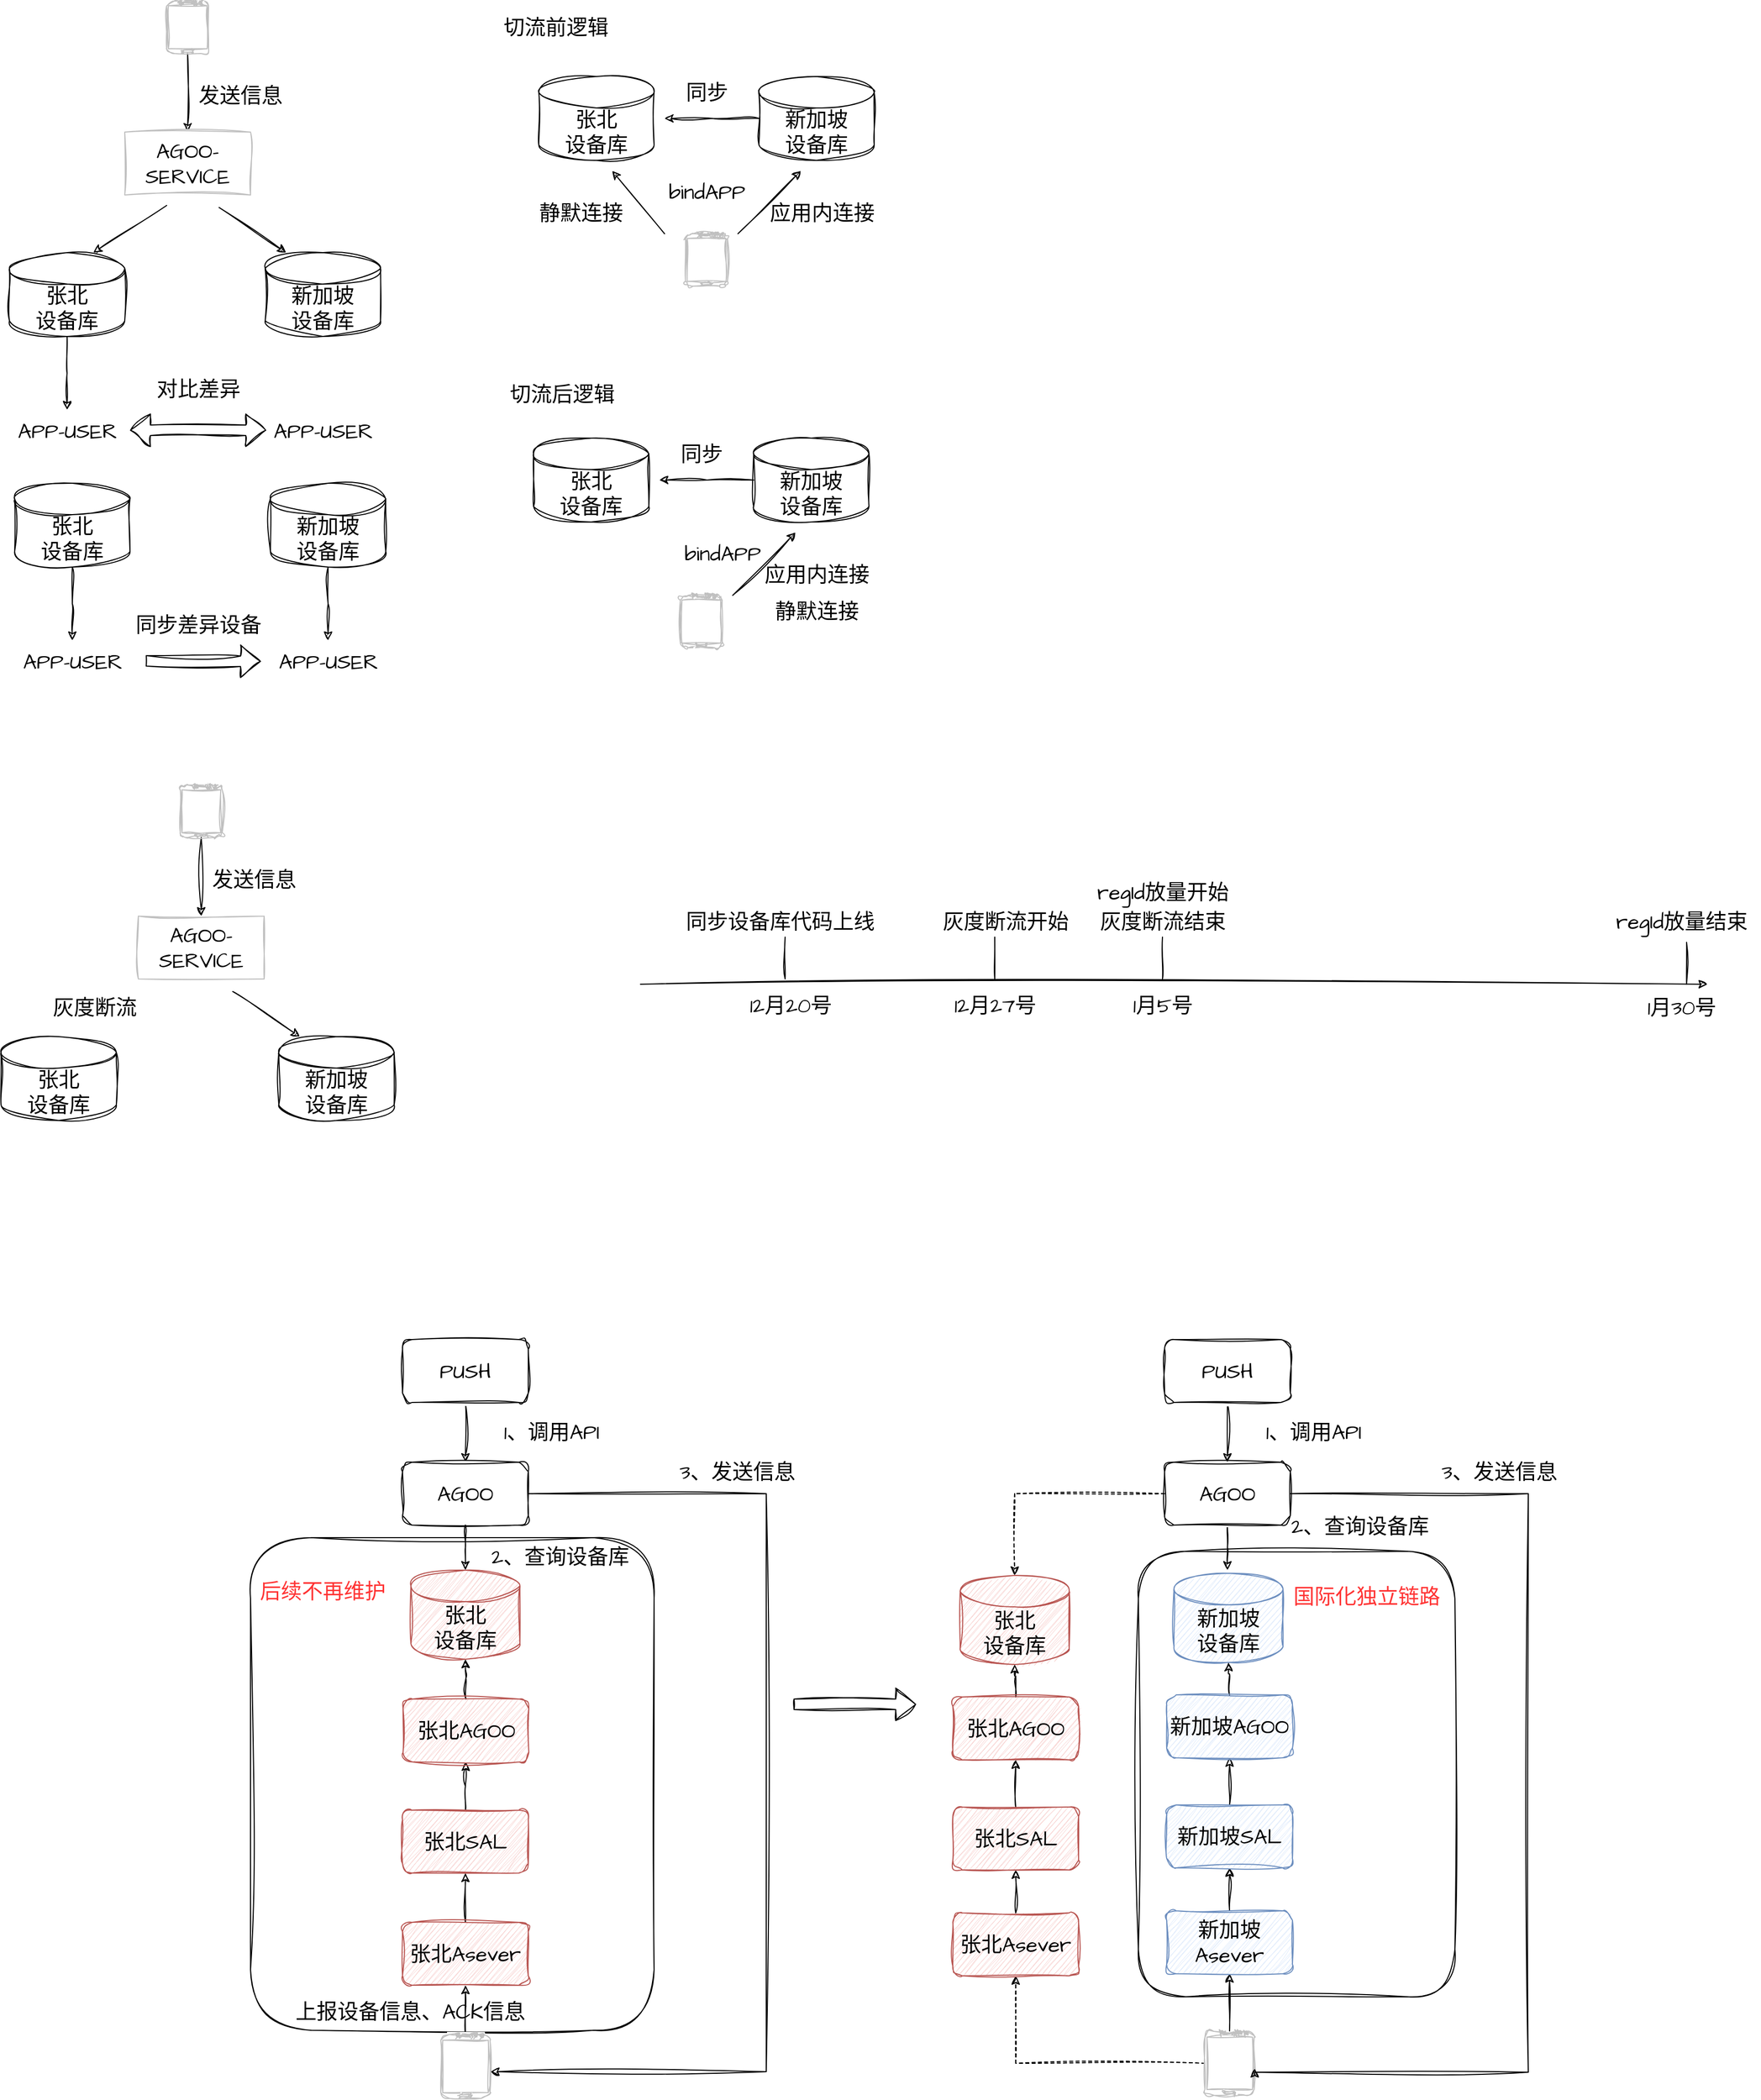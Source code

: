 <mxfile version="22.1.18" type="github">
  <diagram name="第 1 页" id="l1y9PmFCKT_kWOfYFogb">
    <mxGraphModel dx="1319" dy="790" grid="0" gridSize="10" guides="1" tooltips="1" connect="1" arrows="1" fold="1" page="0" pageScale="1" pageWidth="827" pageHeight="1169" math="0" shadow="0">
      <root>
        <mxCell id="0" />
        <mxCell id="1" parent="0" />
        <mxCell id="vzfox45HHE8GtCFz9UVN-64" value="" style="rounded=1;whiteSpace=wrap;html=1;sketch=1;hachureGap=4;jiggle=2;curveFitting=1;fontFamily=Architects Daughter;fontSource=https%3A%2F%2Ffonts.googleapis.com%2Fcss%3Ffamily%3DArchitects%2BDaughter;fontSize=20;" vertex="1" parent="1">
          <mxGeometry x="1137" y="1559" width="302" height="425" as="geometry" />
        </mxCell>
        <mxCell id="vzfox45HHE8GtCFz9UVN-22" value="" style="rounded=1;whiteSpace=wrap;html=1;sketch=1;hachureGap=4;jiggle=2;curveFitting=1;fontFamily=Architects Daughter;fontSource=https%3A%2F%2Ffonts.googleapis.com%2Fcss%3Ffamily%3DArchitects%2BDaughter;fontSize=20;" vertex="1" parent="1">
          <mxGeometry x="290" y="1546" width="385" height="470" as="geometry" />
        </mxCell>
        <mxCell id="flnQ0gCChNPUluyhSNeW-3" value="" style="edgeStyle=orthogonalEdgeStyle;rounded=0;sketch=1;hachureGap=4;jiggle=2;curveFitting=1;orthogonalLoop=1;jettySize=auto;html=1;fontFamily=Architects Daughter;fontSource=https%3A%2F%2Ffonts.googleapis.com%2Fcss%3Ffamily%3DArchitects%2BDaughter;fontSize=16;" parent="1" source="flnQ0gCChNPUluyhSNeW-1" target="flnQ0gCChNPUluyhSNeW-2" edge="1">
          <mxGeometry relative="1" as="geometry" />
        </mxCell>
        <mxCell id="flnQ0gCChNPUluyhSNeW-1" value="" style="verticalLabelPosition=bottom;verticalAlign=top;html=1;shadow=0;dashed=0;strokeWidth=1;shape=mxgraph.android.phone2;strokeColor=#c0c0c0;sketch=1;hachureGap=4;jiggle=2;curveFitting=1;fontFamily=Architects Daughter;fontSource=https%3A%2F%2Ffonts.googleapis.com%2Fcss%3Ffamily%3DArchitects%2BDaughter;fontSize=20;" parent="1" vertex="1">
          <mxGeometry x="210" y="80" width="40" height="50" as="geometry" />
        </mxCell>
        <mxCell id="flnQ0gCChNPUluyhSNeW-2" value="AGOO-SERVICE" style="whiteSpace=wrap;html=1;fontSize=20;fontFamily=Architects Daughter;verticalAlign=top;strokeColor=#c0c0c0;shadow=0;dashed=0;strokeWidth=1;sketch=1;hachureGap=4;jiggle=2;curveFitting=1;fontSource=https%3A%2F%2Ffonts.googleapis.com%2Fcss%3Ffamily%3DArchitects%2BDaughter;" parent="1" vertex="1">
          <mxGeometry x="170" y="205" width="120" height="60" as="geometry" />
        </mxCell>
        <mxCell id="flnQ0gCChNPUluyhSNeW-4" value="发送信息" style="text;html=1;align=center;verticalAlign=middle;resizable=0;points=[];autosize=1;strokeColor=none;fillColor=none;fontSize=20;fontFamily=Architects Daughter;" parent="1" vertex="1">
          <mxGeometry x="230" y="150" width="100" height="40" as="geometry" />
        </mxCell>
        <mxCell id="flnQ0gCChNPUluyhSNeW-9" style="edgeStyle=orthogonalEdgeStyle;rounded=0;sketch=1;hachureGap=4;jiggle=2;curveFitting=1;orthogonalLoop=1;jettySize=auto;html=1;fontFamily=Architects Daughter;fontSource=https%3A%2F%2Ffonts.googleapis.com%2Fcss%3Ffamily%3DArchitects%2BDaughter;fontSize=16;" parent="1" source="flnQ0gCChNPUluyhSNeW-5" edge="1">
          <mxGeometry relative="1" as="geometry">
            <mxPoint x="115" y="470" as="targetPoint" />
          </mxGeometry>
        </mxCell>
        <mxCell id="flnQ0gCChNPUluyhSNeW-5" value="张北&lt;br&gt;设备库" style="shape=cylinder3;whiteSpace=wrap;html=1;boundedLbl=1;backgroundOutline=1;size=15;sketch=1;hachureGap=4;jiggle=2;curveFitting=1;fontFamily=Architects Daughter;fontSource=https%3A%2F%2Ffonts.googleapis.com%2Fcss%3Ffamily%3DArchitects%2BDaughter;fontSize=20;" parent="1" vertex="1">
          <mxGeometry x="60" y="320" width="110" height="80" as="geometry" />
        </mxCell>
        <mxCell id="flnQ0gCChNPUluyhSNeW-6" value="新加坡&lt;br&gt;设备库" style="shape=cylinder3;whiteSpace=wrap;html=1;boundedLbl=1;backgroundOutline=1;size=15;sketch=1;hachureGap=4;jiggle=2;curveFitting=1;fontFamily=Architects Daughter;fontSource=https%3A%2F%2Ffonts.googleapis.com%2Fcss%3Ffamily%3DArchitects%2BDaughter;fontSize=20;" parent="1" vertex="1">
          <mxGeometry x="304" y="320" width="110" height="80" as="geometry" />
        </mxCell>
        <mxCell id="flnQ0gCChNPUluyhSNeW-7" value="" style="endArrow=classic;html=1;rounded=0;sketch=1;hachureGap=4;jiggle=2;curveFitting=1;fontFamily=Architects Daughter;fontSource=https%3A%2F%2Ffonts.googleapis.com%2Fcss%3Ffamily%3DArchitects%2BDaughter;fontSize=16;" parent="1" edge="1">
          <mxGeometry width="50" height="50" relative="1" as="geometry">
            <mxPoint x="210" y="275" as="sourcePoint" />
            <mxPoint x="140" y="320" as="targetPoint" />
          </mxGeometry>
        </mxCell>
        <mxCell id="flnQ0gCChNPUluyhSNeW-8" value="" style="endArrow=classic;html=1;rounded=0;sketch=1;hachureGap=4;jiggle=2;curveFitting=1;fontFamily=Architects Daughter;fontSource=https%3A%2F%2Ffonts.googleapis.com%2Fcss%3Ffamily%3DArchitects%2BDaughter;fontSize=16;" parent="1" edge="1">
          <mxGeometry width="50" height="50" relative="1" as="geometry">
            <mxPoint x="260" y="276.97" as="sourcePoint" />
            <mxPoint x="324" y="319.995" as="targetPoint" />
          </mxGeometry>
        </mxCell>
        <mxCell id="flnQ0gCChNPUluyhSNeW-11" value="APP-USER" style="text;html=1;align=center;verticalAlign=middle;resizable=0;points=[];autosize=1;strokeColor=none;fillColor=none;fontSize=20;fontFamily=Architects Daughter;" parent="1" vertex="1">
          <mxGeometry x="55" y="470" width="120" height="40" as="geometry" />
        </mxCell>
        <mxCell id="flnQ0gCChNPUluyhSNeW-12" value="APP-USER" style="text;html=1;align=center;verticalAlign=middle;resizable=0;points=[];autosize=1;strokeColor=none;fillColor=none;fontSize=20;fontFamily=Architects Daughter;" parent="1" vertex="1">
          <mxGeometry x="299" y="470" width="120" height="40" as="geometry" />
        </mxCell>
        <mxCell id="flnQ0gCChNPUluyhSNeW-13" value="" style="shape=flexArrow;endArrow=classic;startArrow=classic;html=1;rounded=0;sketch=1;hachureGap=4;jiggle=2;curveFitting=1;fontFamily=Architects Daughter;fontSource=https%3A%2F%2Ffonts.googleapis.com%2Fcss%3Ffamily%3DArchitects%2BDaughter;fontSize=16;" parent="1" edge="1">
          <mxGeometry width="100" height="100" relative="1" as="geometry">
            <mxPoint x="175" y="489.5" as="sourcePoint" />
            <mxPoint x="305" y="489.5" as="targetPoint" />
          </mxGeometry>
        </mxCell>
        <mxCell id="flnQ0gCChNPUluyhSNeW-14" value="对比差异" style="text;html=1;align=center;verticalAlign=middle;resizable=0;points=[];autosize=1;strokeColor=none;fillColor=none;fontSize=20;fontFamily=Architects Daughter;" parent="1" vertex="1">
          <mxGeometry x="190" y="430" width="100" height="40" as="geometry" />
        </mxCell>
        <mxCell id="flnQ0gCChNPUluyhSNeW-15" value="张北&lt;br&gt;设备库" style="shape=cylinder3;whiteSpace=wrap;html=1;boundedLbl=1;backgroundOutline=1;size=15;sketch=1;hachureGap=4;jiggle=2;curveFitting=1;fontFamily=Architects Daughter;fontSource=https%3A%2F%2Ffonts.googleapis.com%2Fcss%3Ffamily%3DArchitects%2BDaughter;fontSize=20;" parent="1" vertex="1">
          <mxGeometry x="565" y="152" width="110" height="80" as="geometry" />
        </mxCell>
        <mxCell id="flnQ0gCChNPUluyhSNeW-23" style="edgeStyle=orthogonalEdgeStyle;rounded=0;sketch=1;hachureGap=4;jiggle=2;curveFitting=1;orthogonalLoop=1;jettySize=auto;html=1;fontFamily=Architects Daughter;fontSource=https%3A%2F%2Ffonts.googleapis.com%2Fcss%3Ffamily%3DArchitects%2BDaughter;fontSize=16;" parent="1" source="flnQ0gCChNPUluyhSNeW-16" edge="1">
          <mxGeometry relative="1" as="geometry">
            <mxPoint x="685" y="192" as="targetPoint" />
          </mxGeometry>
        </mxCell>
        <mxCell id="flnQ0gCChNPUluyhSNeW-16" value="新加坡&lt;br&gt;设备库" style="shape=cylinder3;whiteSpace=wrap;html=1;boundedLbl=1;backgroundOutline=1;size=15;sketch=1;hachureGap=4;jiggle=2;curveFitting=1;fontFamily=Architects Daughter;fontSource=https%3A%2F%2Ffonts.googleapis.com%2Fcss%3Ffamily%3DArchitects%2BDaughter;fontSize=20;" parent="1" vertex="1">
          <mxGeometry x="775" y="152" width="110" height="80" as="geometry" />
        </mxCell>
        <mxCell id="flnQ0gCChNPUluyhSNeW-17" value="" style="verticalLabelPosition=bottom;verticalAlign=top;html=1;shadow=0;dashed=0;strokeWidth=1;shape=mxgraph.android.phone2;strokeColor=#c0c0c0;sketch=1;hachureGap=4;jiggle=2;curveFitting=1;fontFamily=Architects Daughter;fontSource=https%3A%2F%2Ffonts.googleapis.com%2Fcss%3Ffamily%3DArchitects%2BDaughter;fontSize=20;" parent="1" vertex="1">
          <mxGeometry x="705" y="302" width="40" height="50" as="geometry" />
        </mxCell>
        <mxCell id="flnQ0gCChNPUluyhSNeW-18" value="" style="endArrow=classic;html=1;rounded=0;sketch=1;hachureGap=4;jiggle=2;curveFitting=1;fontFamily=Architects Daughter;fontSource=https%3A%2F%2Ffonts.googleapis.com%2Fcss%3Ffamily%3DArchitects%2BDaughter;fontSize=16;" parent="1" edge="1">
          <mxGeometry width="50" height="50" relative="1" as="geometry">
            <mxPoint x="685" y="302" as="sourcePoint" />
            <mxPoint x="635" y="242" as="targetPoint" />
          </mxGeometry>
        </mxCell>
        <mxCell id="flnQ0gCChNPUluyhSNeW-19" value="" style="endArrow=classic;html=1;rounded=0;sketch=1;hachureGap=4;jiggle=2;curveFitting=1;fontFamily=Architects Daughter;fontSource=https%3A%2F%2Ffonts.googleapis.com%2Fcss%3Ffamily%3DArchitects%2BDaughter;fontSize=16;" parent="1" edge="1">
          <mxGeometry width="50" height="50" relative="1" as="geometry">
            <mxPoint x="755" y="302" as="sourcePoint" />
            <mxPoint x="815" y="242" as="targetPoint" />
          </mxGeometry>
        </mxCell>
        <mxCell id="flnQ0gCChNPUluyhSNeW-20" value="应用内连接" style="text;html=1;align=center;verticalAlign=middle;resizable=0;points=[];autosize=1;strokeColor=none;fillColor=none;fontSize=20;fontFamily=Architects Daughter;" parent="1" vertex="1">
          <mxGeometry x="775" y="262" width="120" height="40" as="geometry" />
        </mxCell>
        <mxCell id="flnQ0gCChNPUluyhSNeW-21" value="静默连接" style="text;html=1;align=center;verticalAlign=middle;resizable=0;points=[];autosize=1;strokeColor=none;fillColor=none;fontSize=20;fontFamily=Architects Daughter;" parent="1" vertex="1">
          <mxGeometry x="555" y="262" width="100" height="40" as="geometry" />
        </mxCell>
        <mxCell id="flnQ0gCChNPUluyhSNeW-22" value="bindAPP" style="text;html=1;align=center;verticalAlign=middle;resizable=0;points=[];autosize=1;strokeColor=none;fillColor=none;fontSize=20;fontFamily=Architects Daughter;" parent="1" vertex="1">
          <mxGeometry x="675" y="242" width="100" height="40" as="geometry" />
        </mxCell>
        <mxCell id="flnQ0gCChNPUluyhSNeW-24" value="同步" style="text;html=1;align=center;verticalAlign=middle;resizable=0;points=[];autosize=1;strokeColor=none;fillColor=none;fontSize=20;fontFamily=Architects Daughter;" parent="1" vertex="1">
          <mxGeometry x="695" y="147" width="60" height="40" as="geometry" />
        </mxCell>
        <mxCell id="flnQ0gCChNPUluyhSNeW-25" value="张北&lt;br&gt;设备库" style="shape=cylinder3;whiteSpace=wrap;html=1;boundedLbl=1;backgroundOutline=1;size=15;sketch=1;hachureGap=4;jiggle=2;curveFitting=1;fontFamily=Architects Daughter;fontSource=https%3A%2F%2Ffonts.googleapis.com%2Fcss%3Ffamily%3DArchitects%2BDaughter;fontSize=20;" parent="1" vertex="1">
          <mxGeometry x="560" y="497" width="110" height="80" as="geometry" />
        </mxCell>
        <mxCell id="flnQ0gCChNPUluyhSNeW-26" style="edgeStyle=orthogonalEdgeStyle;rounded=0;sketch=1;hachureGap=4;jiggle=2;curveFitting=1;orthogonalLoop=1;jettySize=auto;html=1;fontFamily=Architects Daughter;fontSource=https%3A%2F%2Ffonts.googleapis.com%2Fcss%3Ffamily%3DArchitects%2BDaughter;fontSize=16;" parent="1" source="flnQ0gCChNPUluyhSNeW-27" edge="1">
          <mxGeometry relative="1" as="geometry">
            <mxPoint x="680" y="537" as="targetPoint" />
          </mxGeometry>
        </mxCell>
        <mxCell id="flnQ0gCChNPUluyhSNeW-27" value="新加坡&lt;br&gt;设备库" style="shape=cylinder3;whiteSpace=wrap;html=1;boundedLbl=1;backgroundOutline=1;size=15;sketch=1;hachureGap=4;jiggle=2;curveFitting=1;fontFamily=Architects Daughter;fontSource=https%3A%2F%2Ffonts.googleapis.com%2Fcss%3Ffamily%3DArchitects%2BDaughter;fontSize=20;" parent="1" vertex="1">
          <mxGeometry x="770" y="497" width="110" height="80" as="geometry" />
        </mxCell>
        <mxCell id="flnQ0gCChNPUluyhSNeW-28" value="" style="verticalLabelPosition=bottom;verticalAlign=top;html=1;shadow=0;dashed=0;strokeWidth=1;shape=mxgraph.android.phone2;strokeColor=#c0c0c0;sketch=1;hachureGap=4;jiggle=2;curveFitting=1;fontFamily=Architects Daughter;fontSource=https%3A%2F%2Ffonts.googleapis.com%2Fcss%3Ffamily%3DArchitects%2BDaughter;fontSize=20;" parent="1" vertex="1">
          <mxGeometry x="700" y="647" width="40" height="50" as="geometry" />
        </mxCell>
        <mxCell id="flnQ0gCChNPUluyhSNeW-30" value="" style="endArrow=classic;html=1;rounded=0;sketch=1;hachureGap=4;jiggle=2;curveFitting=1;fontFamily=Architects Daughter;fontSource=https%3A%2F%2Ffonts.googleapis.com%2Fcss%3Ffamily%3DArchitects%2BDaughter;fontSize=16;" parent="1" edge="1">
          <mxGeometry width="50" height="50" relative="1" as="geometry">
            <mxPoint x="750" y="647" as="sourcePoint" />
            <mxPoint x="810" y="587" as="targetPoint" />
          </mxGeometry>
        </mxCell>
        <mxCell id="flnQ0gCChNPUluyhSNeW-31" value="应用内连接" style="text;html=1;align=center;verticalAlign=middle;resizable=0;points=[];autosize=1;strokeColor=none;fillColor=none;fontSize=20;fontFamily=Architects Daughter;" parent="1" vertex="1">
          <mxGeometry x="770" y="607" width="120" height="40" as="geometry" />
        </mxCell>
        <mxCell id="flnQ0gCChNPUluyhSNeW-32" value="静默连接" style="text;html=1;align=center;verticalAlign=middle;resizable=0;points=[];autosize=1;strokeColor=none;fillColor=none;fontSize=20;fontFamily=Architects Daughter;" parent="1" vertex="1">
          <mxGeometry x="780" y="642" width="100" height="40" as="geometry" />
        </mxCell>
        <mxCell id="flnQ0gCChNPUluyhSNeW-33" value="bindAPP" style="text;html=1;align=center;verticalAlign=middle;resizable=0;points=[];autosize=1;strokeColor=none;fillColor=none;fontSize=20;fontFamily=Architects Daughter;" parent="1" vertex="1">
          <mxGeometry x="690" y="587" width="100" height="40" as="geometry" />
        </mxCell>
        <mxCell id="flnQ0gCChNPUluyhSNeW-34" value="同步" style="text;html=1;align=center;verticalAlign=middle;resizable=0;points=[];autosize=1;strokeColor=none;fillColor=none;fontSize=20;fontFamily=Architects Daughter;" parent="1" vertex="1">
          <mxGeometry x="690" y="492" width="60" height="40" as="geometry" />
        </mxCell>
        <mxCell id="flnQ0gCChNPUluyhSNeW-36" style="edgeStyle=orthogonalEdgeStyle;rounded=0;sketch=1;hachureGap=4;jiggle=2;curveFitting=1;orthogonalLoop=1;jettySize=auto;html=1;fontFamily=Architects Daughter;fontSource=https%3A%2F%2Ffonts.googleapis.com%2Fcss%3Ffamily%3DArchitects%2BDaughter;fontSize=16;" parent="1" source="flnQ0gCChNPUluyhSNeW-37" edge="1">
          <mxGeometry relative="1" as="geometry">
            <mxPoint x="120" y="690" as="targetPoint" />
          </mxGeometry>
        </mxCell>
        <mxCell id="flnQ0gCChNPUluyhSNeW-37" value="张北&lt;br&gt;设备库" style="shape=cylinder3;whiteSpace=wrap;html=1;boundedLbl=1;backgroundOutline=1;size=15;sketch=1;hachureGap=4;jiggle=2;curveFitting=1;fontFamily=Architects Daughter;fontSource=https%3A%2F%2Ffonts.googleapis.com%2Fcss%3Ffamily%3DArchitects%2BDaughter;fontSize=20;" parent="1" vertex="1">
          <mxGeometry x="65" y="540" width="110" height="80" as="geometry" />
        </mxCell>
        <mxCell id="flnQ0gCChNPUluyhSNeW-38" style="edgeStyle=orthogonalEdgeStyle;rounded=0;sketch=1;hachureGap=4;jiggle=2;curveFitting=1;orthogonalLoop=1;jettySize=auto;html=1;fontFamily=Architects Daughter;fontSource=https%3A%2F%2Ffonts.googleapis.com%2Fcss%3Ffamily%3DArchitects%2BDaughter;fontSize=16;" parent="1" source="flnQ0gCChNPUluyhSNeW-39" edge="1">
          <mxGeometry relative="1" as="geometry">
            <mxPoint x="364" y="690" as="targetPoint" />
          </mxGeometry>
        </mxCell>
        <mxCell id="flnQ0gCChNPUluyhSNeW-39" value="新加坡&lt;br&gt;设备库" style="shape=cylinder3;whiteSpace=wrap;html=1;boundedLbl=1;backgroundOutline=1;size=15;sketch=1;hachureGap=4;jiggle=2;curveFitting=1;fontFamily=Architects Daughter;fontSource=https%3A%2F%2Ffonts.googleapis.com%2Fcss%3Ffamily%3DArchitects%2BDaughter;fontSize=20;" parent="1" vertex="1">
          <mxGeometry x="309" y="540" width="110" height="80" as="geometry" />
        </mxCell>
        <mxCell id="flnQ0gCChNPUluyhSNeW-40" value="APP-USER" style="text;html=1;align=center;verticalAlign=middle;resizable=0;points=[];autosize=1;strokeColor=none;fillColor=none;fontSize=20;fontFamily=Architects Daughter;" parent="1" vertex="1">
          <mxGeometry x="60" y="690" width="120" height="40" as="geometry" />
        </mxCell>
        <mxCell id="flnQ0gCChNPUluyhSNeW-41" value="APP-USER" style="text;html=1;align=center;verticalAlign=middle;resizable=0;points=[];autosize=1;strokeColor=none;fillColor=none;fontSize=20;fontFamily=Architects Daughter;" parent="1" vertex="1">
          <mxGeometry x="304" y="690" width="120" height="40" as="geometry" />
        </mxCell>
        <mxCell id="flnQ0gCChNPUluyhSNeW-43" value="同步差异设备" style="text;html=1;align=center;verticalAlign=middle;resizable=0;points=[];autosize=1;strokeColor=none;fillColor=none;fontSize=20;fontFamily=Architects Daughter;" parent="1" vertex="1">
          <mxGeometry x="170" y="655" width="140" height="40" as="geometry" />
        </mxCell>
        <mxCell id="flnQ0gCChNPUluyhSNeW-44" value="" style="shape=flexArrow;endArrow=classic;html=1;rounded=0;sketch=1;hachureGap=4;jiggle=2;curveFitting=1;fontFamily=Architects Daughter;fontSource=https%3A%2F%2Ffonts.googleapis.com%2Fcss%3Ffamily%3DArchitects%2BDaughter;fontSize=16;" parent="1" edge="1">
          <mxGeometry width="50" height="50" relative="1" as="geometry">
            <mxPoint x="190" y="709.5" as="sourcePoint" />
            <mxPoint x="300" y="710" as="targetPoint" />
          </mxGeometry>
        </mxCell>
        <mxCell id="flnQ0gCChNPUluyhSNeW-45" value="切流前逻辑" style="text;html=1;align=center;verticalAlign=middle;resizable=0;points=[];autosize=1;strokeColor=none;fillColor=none;fontSize=20;fontFamily=Architects Daughter;" parent="1" vertex="1">
          <mxGeometry x="522" y="87" width="118" height="36" as="geometry" />
        </mxCell>
        <mxCell id="flnQ0gCChNPUluyhSNeW-46" value="切流后逻辑" style="text;html=1;align=center;verticalAlign=middle;resizable=0;points=[];autosize=1;strokeColor=none;fillColor=none;fontSize=20;fontFamily=Architects Daughter;" parent="1" vertex="1">
          <mxGeometry x="528" y="437" width="118" height="36" as="geometry" />
        </mxCell>
        <mxCell id="flnQ0gCChNPUluyhSNeW-55" value="" style="edgeStyle=orthogonalEdgeStyle;rounded=0;sketch=1;hachureGap=4;jiggle=2;curveFitting=1;orthogonalLoop=1;jettySize=auto;html=1;fontFamily=Architects Daughter;fontSource=https%3A%2F%2Ffonts.googleapis.com%2Fcss%3Ffamily%3DArchitects%2BDaughter;fontSize=16;" parent="1" source="flnQ0gCChNPUluyhSNeW-56" target="flnQ0gCChNPUluyhSNeW-57" edge="1">
          <mxGeometry relative="1" as="geometry" />
        </mxCell>
        <mxCell id="flnQ0gCChNPUluyhSNeW-56" value="" style="verticalLabelPosition=bottom;verticalAlign=top;html=1;shadow=0;dashed=0;strokeWidth=1;shape=mxgraph.android.phone2;strokeColor=#c0c0c0;sketch=1;hachureGap=4;jiggle=2;curveFitting=1;fontFamily=Architects Daughter;fontSource=https%3A%2F%2Ffonts.googleapis.com%2Fcss%3Ffamily%3DArchitects%2BDaughter;fontSize=20;" parent="1" vertex="1">
          <mxGeometry x="223" y="828" width="40" height="50" as="geometry" />
        </mxCell>
        <mxCell id="flnQ0gCChNPUluyhSNeW-57" value="AGOO-SERVICE" style="whiteSpace=wrap;html=1;fontSize=20;fontFamily=Architects Daughter;verticalAlign=top;strokeColor=#c0c0c0;shadow=0;dashed=0;strokeWidth=1;sketch=1;hachureGap=4;jiggle=2;curveFitting=1;fontSource=https%3A%2F%2Ffonts.googleapis.com%2Fcss%3Ffamily%3DArchitects%2BDaughter;" parent="1" vertex="1">
          <mxGeometry x="183" y="953" width="120" height="60" as="geometry" />
        </mxCell>
        <mxCell id="flnQ0gCChNPUluyhSNeW-58" value="发送信息" style="text;html=1;align=center;verticalAlign=middle;resizable=0;points=[];autosize=1;strokeColor=none;fillColor=none;fontSize=20;fontFamily=Architects Daughter;" parent="1" vertex="1">
          <mxGeometry x="243" y="898" width="100" height="40" as="geometry" />
        </mxCell>
        <mxCell id="flnQ0gCChNPUluyhSNeW-59" value="张北&lt;br&gt;设备库" style="shape=cylinder3;whiteSpace=wrap;html=1;boundedLbl=1;backgroundOutline=1;size=15;sketch=1;hachureGap=4;jiggle=2;curveFitting=1;fontFamily=Architects Daughter;fontSource=https%3A%2F%2Ffonts.googleapis.com%2Fcss%3Ffamily%3DArchitects%2BDaughter;fontSize=20;" parent="1" vertex="1">
          <mxGeometry x="52" y="1068" width="110" height="80" as="geometry" />
        </mxCell>
        <mxCell id="flnQ0gCChNPUluyhSNeW-60" value="新加坡&lt;br&gt;设备库" style="shape=cylinder3;whiteSpace=wrap;html=1;boundedLbl=1;backgroundOutline=1;size=15;sketch=1;hachureGap=4;jiggle=2;curveFitting=1;fontFamily=Architects Daughter;fontSource=https%3A%2F%2Ffonts.googleapis.com%2Fcss%3Ffamily%3DArchitects%2BDaughter;fontSize=20;" parent="1" vertex="1">
          <mxGeometry x="317" y="1068" width="110" height="80" as="geometry" />
        </mxCell>
        <mxCell id="flnQ0gCChNPUluyhSNeW-62" value="" style="endArrow=classic;html=1;rounded=0;sketch=1;hachureGap=4;jiggle=2;curveFitting=1;fontFamily=Architects Daughter;fontSource=https%3A%2F%2Ffonts.googleapis.com%2Fcss%3Ffamily%3DArchitects%2BDaughter;fontSize=16;" parent="1" edge="1">
          <mxGeometry width="50" height="50" relative="1" as="geometry">
            <mxPoint x="273" y="1024.97" as="sourcePoint" />
            <mxPoint x="337" y="1067.995" as="targetPoint" />
          </mxGeometry>
        </mxCell>
        <mxCell id="flnQ0gCChNPUluyhSNeW-64" value="灰度断流" style="text;html=1;align=center;verticalAlign=middle;resizable=0;points=[];autosize=1;strokeColor=none;fillColor=none;fontSize=20;fontFamily=Architects Daughter;" parent="1" vertex="1">
          <mxGeometry x="92" y="1022" width="98" height="36" as="geometry" />
        </mxCell>
        <mxCell id="flnQ0gCChNPUluyhSNeW-65" value="" style="endArrow=classic;html=1;rounded=0;sketch=1;hachureGap=4;jiggle=2;curveFitting=1;fontFamily=Architects Daughter;fontSource=https%3A%2F%2Ffonts.googleapis.com%2Fcss%3Ffamily%3DArchitects%2BDaughter;fontSize=16;" parent="1" edge="1">
          <mxGeometry width="50" height="50" relative="1" as="geometry">
            <mxPoint x="662" y="1018" as="sourcePoint" />
            <mxPoint x="1680" y="1018" as="targetPoint" />
          </mxGeometry>
        </mxCell>
        <mxCell id="flnQ0gCChNPUluyhSNeW-66" value="" style="endArrow=none;html=1;rounded=0;sketch=1;hachureGap=4;jiggle=2;curveFitting=1;fontFamily=Architects Daughter;fontSource=https%3A%2F%2Ffonts.googleapis.com%2Fcss%3Ffamily%3DArchitects%2BDaughter;fontSize=16;" parent="1" edge="1">
          <mxGeometry width="50" height="50" relative="1" as="geometry">
            <mxPoint x="800" y="1013" as="sourcePoint" />
            <mxPoint x="800" y="973" as="targetPoint" />
          </mxGeometry>
        </mxCell>
        <mxCell id="flnQ0gCChNPUluyhSNeW-67" value="同步设备库代码上线" style="text;html=1;align=center;verticalAlign=middle;resizable=0;points=[];autosize=1;strokeColor=none;fillColor=none;fontSize=20;fontFamily=Architects Daughter;" parent="1" vertex="1">
          <mxGeometry x="695" y="938" width="200" height="40" as="geometry" />
        </mxCell>
        <mxCell id="flnQ0gCChNPUluyhSNeW-76" value="" style="endArrow=none;html=1;rounded=0;sketch=1;hachureGap=4;jiggle=2;curveFitting=1;fontFamily=Architects Daughter;fontSource=https%3A%2F%2Ffonts.googleapis.com%2Fcss%3Ffamily%3DArchitects%2BDaughter;fontSize=16;" parent="1" edge="1">
          <mxGeometry width="50" height="50" relative="1" as="geometry">
            <mxPoint x="1000" y="1013" as="sourcePoint" />
            <mxPoint x="1000" y="973" as="targetPoint" />
          </mxGeometry>
        </mxCell>
        <mxCell id="flnQ0gCChNPUluyhSNeW-77" value="灰度断流开始" style="text;html=1;align=center;verticalAlign=middle;resizable=0;points=[];autosize=1;strokeColor=none;fillColor=none;fontSize=20;fontFamily=Architects Daughter;" parent="1" vertex="1">
          <mxGeometry x="940" y="938" width="140" height="40" as="geometry" />
        </mxCell>
        <mxCell id="flnQ0gCChNPUluyhSNeW-78" value="" style="endArrow=none;html=1;rounded=0;sketch=1;hachureGap=4;jiggle=2;curveFitting=1;fontFamily=Architects Daughter;fontSource=https%3A%2F%2Ffonts.googleapis.com%2Fcss%3Ffamily%3DArchitects%2BDaughter;fontSize=16;" parent="1" edge="1">
          <mxGeometry width="50" height="50" relative="1" as="geometry">
            <mxPoint x="1160" y="1013" as="sourcePoint" />
            <mxPoint x="1160" y="973" as="targetPoint" />
          </mxGeometry>
        </mxCell>
        <mxCell id="flnQ0gCChNPUluyhSNeW-79" value="灰度断流结束" style="text;html=1;align=center;verticalAlign=middle;resizable=0;points=[];autosize=1;strokeColor=none;fillColor=none;fontSize=20;fontFamily=Architects Daughter;" parent="1" vertex="1">
          <mxGeometry x="1090" y="938" width="140" height="40" as="geometry" />
        </mxCell>
        <mxCell id="flnQ0gCChNPUluyhSNeW-81" value="regId放量开始" style="text;html=1;align=center;verticalAlign=middle;resizable=0;points=[];autosize=1;strokeColor=none;fillColor=none;fontSize=20;fontFamily=Architects Daughter;" parent="1" vertex="1">
          <mxGeometry x="1085" y="910" width="150" height="40" as="geometry" />
        </mxCell>
        <mxCell id="flnQ0gCChNPUluyhSNeW-82" value="" style="endArrow=none;html=1;rounded=0;sketch=1;hachureGap=4;jiggle=2;curveFitting=1;fontFamily=Architects Daughter;fontSource=https%3A%2F%2Ffonts.googleapis.com%2Fcss%3Ffamily%3DArchitects%2BDaughter;fontSize=16;" parent="1" edge="1">
          <mxGeometry width="50" height="50" relative="1" as="geometry">
            <mxPoint x="1660" y="1018" as="sourcePoint" />
            <mxPoint x="1660" y="978" as="targetPoint" />
          </mxGeometry>
        </mxCell>
        <mxCell id="flnQ0gCChNPUluyhSNeW-83" value="regId放量结束" style="text;html=1;align=center;verticalAlign=middle;resizable=0;points=[];autosize=1;strokeColor=none;fillColor=none;fontSize=20;fontFamily=Architects Daughter;" parent="1" vertex="1">
          <mxGeometry x="1580" y="938" width="150" height="40" as="geometry" />
        </mxCell>
        <mxCell id="flnQ0gCChNPUluyhSNeW-84" value="12月20号" style="text;html=1;align=center;verticalAlign=middle;resizable=0;points=[];autosize=1;strokeColor=none;fillColor=none;fontSize=20;fontFamily=Architects Daughter;" parent="1" vertex="1">
          <mxGeometry x="755" y="1018" width="100" height="40" as="geometry" />
        </mxCell>
        <mxCell id="flnQ0gCChNPUluyhSNeW-85" value="12月27号" style="text;html=1;align=center;verticalAlign=middle;resizable=0;points=[];autosize=1;strokeColor=none;fillColor=none;fontSize=20;fontFamily=Architects Daughter;" parent="1" vertex="1">
          <mxGeometry x="950" y="1018" width="100" height="40" as="geometry" />
        </mxCell>
        <mxCell id="flnQ0gCChNPUluyhSNeW-86" value="1月5号" style="text;html=1;align=center;verticalAlign=middle;resizable=0;points=[];autosize=1;strokeColor=none;fillColor=none;fontSize=20;fontFamily=Architects Daughter;" parent="1" vertex="1">
          <mxGeometry x="1120" y="1018" width="80" height="40" as="geometry" />
        </mxCell>
        <mxCell id="flnQ0gCChNPUluyhSNeW-88" value="1月30号" style="text;html=1;align=center;verticalAlign=middle;resizable=0;points=[];autosize=1;strokeColor=none;fillColor=none;fontSize=20;fontFamily=Architects Daughter;" parent="1" vertex="1">
          <mxGeometry x="1610" y="1020" width="90" height="40" as="geometry" />
        </mxCell>
        <mxCell id="vzfox45HHE8GtCFz9UVN-3" value="" style="edgeStyle=orthogonalEdgeStyle;rounded=0;sketch=1;hachureGap=4;jiggle=2;curveFitting=1;orthogonalLoop=1;jettySize=auto;html=1;fontFamily=Architects Daughter;fontSource=https%3A%2F%2Ffonts.googleapis.com%2Fcss%3Ffamily%3DArchitects%2BDaughter;fontSize=16;" edge="1" parent="1" source="vzfox45HHE8GtCFz9UVN-1" target="vzfox45HHE8GtCFz9UVN-2">
          <mxGeometry relative="1" as="geometry" />
        </mxCell>
        <mxCell id="vzfox45HHE8GtCFz9UVN-1" value="PUSH" style="rounded=1;whiteSpace=wrap;html=1;sketch=1;hachureGap=4;jiggle=2;curveFitting=1;fontFamily=Architects Daughter;fontSource=https%3A%2F%2Ffonts.googleapis.com%2Fcss%3Ffamily%3DArchitects%2BDaughter;fontSize=20;" vertex="1" parent="1">
          <mxGeometry x="435" y="1357" width="120" height="60" as="geometry" />
        </mxCell>
        <mxCell id="vzfox45HHE8GtCFz9UVN-5" value="" style="edgeStyle=orthogonalEdgeStyle;rounded=0;sketch=1;hachureGap=4;jiggle=2;curveFitting=1;orthogonalLoop=1;jettySize=auto;html=1;fontFamily=Architects Daughter;fontSource=https%3A%2F%2Ffonts.googleapis.com%2Fcss%3Ffamily%3DArchitects%2BDaughter;fontSize=16;" edge="1" parent="1" source="vzfox45HHE8GtCFz9UVN-2">
          <mxGeometry relative="1" as="geometry">
            <mxPoint x="495" y="1577" as="targetPoint" />
          </mxGeometry>
        </mxCell>
        <mxCell id="vzfox45HHE8GtCFz9UVN-2" value="AGOO" style="rounded=1;whiteSpace=wrap;html=1;sketch=1;hachureGap=4;jiggle=2;curveFitting=1;fontFamily=Architects Daughter;fontSource=https%3A%2F%2Ffonts.googleapis.com%2Fcss%3Ffamily%3DArchitects%2BDaughter;fontSize=20;" vertex="1" parent="1">
          <mxGeometry x="435" y="1474" width="120" height="60" as="geometry" />
        </mxCell>
        <mxCell id="vzfox45HHE8GtCFz9UVN-6" value="张北&lt;br&gt;设备库" style="shape=cylinder3;whiteSpace=wrap;html=1;boundedLbl=1;backgroundOutline=1;size=15;sketch=1;hachureGap=4;jiggle=2;curveFitting=1;fontFamily=Architects Daughter;fontSource=https%3A%2F%2Ffonts.googleapis.com%2Fcss%3Ffamily%3DArchitects%2BDaughter;fontSize=20;fillColor=#f8cecc;strokeColor=#b85450;" vertex="1" parent="1">
          <mxGeometry x="443" y="1577" width="104" height="85" as="geometry" />
        </mxCell>
        <mxCell id="vzfox45HHE8GtCFz9UVN-13" value="" style="edgeStyle=orthogonalEdgeStyle;rounded=0;sketch=1;hachureGap=4;jiggle=2;curveFitting=1;orthogonalLoop=1;jettySize=auto;html=1;fontFamily=Architects Daughter;fontSource=https%3A%2F%2Ffonts.googleapis.com%2Fcss%3Ffamily%3DArchitects%2BDaughter;fontSize=16;" edge="1" parent="1" source="vzfox45HHE8GtCFz9UVN-7" target="vzfox45HHE8GtCFz9UVN-8">
          <mxGeometry relative="1" as="geometry" />
        </mxCell>
        <mxCell id="vzfox45HHE8GtCFz9UVN-7" value="" style="verticalLabelPosition=bottom;verticalAlign=top;html=1;shadow=0;dashed=0;strokeWidth=1;shape=mxgraph.android.phone2;strokeColor=#c0c0c0;sketch=1;hachureGap=4;jiggle=2;curveFitting=1;fontFamily=Architects Daughter;fontSource=https%3A%2F%2Ffonts.googleapis.com%2Fcss%3Ffamily%3DArchitects%2BDaughter;fontSize=20;" vertex="1" parent="1">
          <mxGeometry x="471.5" y="2020" width="47" height="61" as="geometry" />
        </mxCell>
        <mxCell id="vzfox45HHE8GtCFz9UVN-10" value="" style="edgeStyle=orthogonalEdgeStyle;rounded=0;sketch=1;hachureGap=4;jiggle=2;curveFitting=1;orthogonalLoop=1;jettySize=auto;html=1;fontFamily=Architects Daughter;fontSource=https%3A%2F%2Ffonts.googleapis.com%2Fcss%3Ffamily%3DArchitects%2BDaughter;fontSize=16;" edge="1" parent="1" source="vzfox45HHE8GtCFz9UVN-8" target="vzfox45HHE8GtCFz9UVN-9">
          <mxGeometry relative="1" as="geometry" />
        </mxCell>
        <mxCell id="vzfox45HHE8GtCFz9UVN-8" value="张北Asever" style="rounded=1;whiteSpace=wrap;html=1;sketch=1;hachureGap=4;jiggle=2;curveFitting=1;fontFamily=Architects Daughter;fontSource=https%3A%2F%2Ffonts.googleapis.com%2Fcss%3Ffamily%3DArchitects%2BDaughter;fontSize=20;fillColor=#f8cecc;strokeColor=#b85450;" vertex="1" parent="1">
          <mxGeometry x="435" y="1913" width="120" height="60" as="geometry" />
        </mxCell>
        <mxCell id="vzfox45HHE8GtCFz9UVN-12" value="" style="edgeStyle=orthogonalEdgeStyle;rounded=0;sketch=1;hachureGap=4;jiggle=2;curveFitting=1;orthogonalLoop=1;jettySize=auto;html=1;fontFamily=Architects Daughter;fontSource=https%3A%2F%2Ffonts.googleapis.com%2Fcss%3Ffamily%3DArchitects%2BDaughter;fontSize=16;" edge="1" parent="1" source="vzfox45HHE8GtCFz9UVN-9" target="vzfox45HHE8GtCFz9UVN-11">
          <mxGeometry relative="1" as="geometry" />
        </mxCell>
        <mxCell id="vzfox45HHE8GtCFz9UVN-9" value="张北SAL" style="rounded=1;whiteSpace=wrap;html=1;sketch=1;hachureGap=4;jiggle=2;curveFitting=1;fontFamily=Architects Daughter;fontSource=https%3A%2F%2Ffonts.googleapis.com%2Fcss%3Ffamily%3DArchitects%2BDaughter;fontSize=20;fillColor=#f8cecc;strokeColor=#b85450;" vertex="1" parent="1">
          <mxGeometry x="435" y="1806" width="120" height="60" as="geometry" />
        </mxCell>
        <mxCell id="vzfox45HHE8GtCFz9UVN-14" value="" style="edgeStyle=orthogonalEdgeStyle;rounded=0;sketch=1;hachureGap=4;jiggle=2;curveFitting=1;orthogonalLoop=1;jettySize=auto;html=1;fontFamily=Architects Daughter;fontSource=https%3A%2F%2Ffonts.googleapis.com%2Fcss%3Ffamily%3DArchitects%2BDaughter;fontSize=16;" edge="1" parent="1" source="vzfox45HHE8GtCFz9UVN-11" target="vzfox45HHE8GtCFz9UVN-6">
          <mxGeometry relative="1" as="geometry" />
        </mxCell>
        <mxCell id="vzfox45HHE8GtCFz9UVN-11" value="张北AGOO" style="rounded=1;whiteSpace=wrap;html=1;sketch=1;hachureGap=4;jiggle=2;curveFitting=1;fontFamily=Architects Daughter;fontSource=https%3A%2F%2Ffonts.googleapis.com%2Fcss%3Ffamily%3DArchitects%2BDaughter;fontSize=20;fillColor=#f8cecc;strokeColor=#b85450;" vertex="1" parent="1">
          <mxGeometry x="435.5" y="1700" width="120" height="60" as="geometry" />
        </mxCell>
        <mxCell id="vzfox45HHE8GtCFz9UVN-16" style="edgeStyle=orthogonalEdgeStyle;rounded=0;sketch=1;hachureGap=4;jiggle=2;curveFitting=1;orthogonalLoop=1;jettySize=auto;html=1;entryX=1.011;entryY=0.582;entryDx=0;entryDy=0;entryPerimeter=0;fontFamily=Architects Daughter;fontSource=https%3A%2F%2Ffonts.googleapis.com%2Fcss%3Ffamily%3DArchitects%2BDaughter;fontSize=16;" edge="1" parent="1" source="vzfox45HHE8GtCFz9UVN-2" target="vzfox45HHE8GtCFz9UVN-7">
          <mxGeometry relative="1" as="geometry">
            <Array as="points">
              <mxPoint x="782" y="1504" />
              <mxPoint x="782" y="2056" />
            </Array>
          </mxGeometry>
        </mxCell>
        <mxCell id="vzfox45HHE8GtCFz9UVN-17" value="上报设备信息、ACK信息" style="text;html=1;align=center;verticalAlign=middle;resizable=0;points=[];autosize=1;strokeColor=none;fillColor=none;fontSize=20;fontFamily=Architects Daughter;" vertex="1" parent="1">
          <mxGeometry x="323" y="1980" width="237" height="36" as="geometry" />
        </mxCell>
        <mxCell id="vzfox45HHE8GtCFz9UVN-19" value="1、调用API" style="text;html=1;align=center;verticalAlign=middle;resizable=0;points=[];autosize=1;strokeColor=none;fillColor=none;fontSize=20;fontFamily=Architects Daughter;" vertex="1" parent="1">
          <mxGeometry x="522" y="1427" width="109" height="36" as="geometry" />
        </mxCell>
        <mxCell id="vzfox45HHE8GtCFz9UVN-20" value="2、查询设备库" style="text;html=1;align=center;verticalAlign=middle;resizable=0;points=[];autosize=1;strokeColor=none;fillColor=none;fontSize=20;fontFamily=Architects Daughter;" vertex="1" parent="1">
          <mxGeometry x="510" y="1546" width="149" height="36" as="geometry" />
        </mxCell>
        <mxCell id="vzfox45HHE8GtCFz9UVN-21" value="3、发送信息" style="text;html=1;align=center;verticalAlign=middle;resizable=0;points=[];autosize=1;strokeColor=none;fillColor=none;fontSize=20;fontFamily=Architects Daughter;" vertex="1" parent="1">
          <mxGeometry x="690" y="1465" width="128" height="36" as="geometry" />
        </mxCell>
        <mxCell id="vzfox45HHE8GtCFz9UVN-23" value="&lt;font color=&quot;#ff3333&quot;&gt;后续不再维护&lt;/font&gt;" style="text;html=1;strokeColor=none;fillColor=none;align=center;verticalAlign=middle;whiteSpace=wrap;rounded=0;fontSize=20;fontFamily=Architects Daughter;" vertex="1" parent="1">
          <mxGeometry x="286" y="1582" width="146" height="30" as="geometry" />
        </mxCell>
        <mxCell id="vzfox45HHE8GtCFz9UVN-25" value="" style="edgeStyle=orthogonalEdgeStyle;rounded=0;sketch=1;hachureGap=4;jiggle=2;curveFitting=1;orthogonalLoop=1;jettySize=auto;html=1;fontFamily=Architects Daughter;fontSource=https%3A%2F%2Ffonts.googleapis.com%2Fcss%3Ffamily%3DArchitects%2BDaughter;fontSize=16;" edge="1" parent="1" source="vzfox45HHE8GtCFz9UVN-26" target="vzfox45HHE8GtCFz9UVN-28">
          <mxGeometry relative="1" as="geometry" />
        </mxCell>
        <mxCell id="vzfox45HHE8GtCFz9UVN-26" value="PUSH" style="rounded=1;whiteSpace=wrap;html=1;sketch=1;hachureGap=4;jiggle=2;curveFitting=1;fontFamily=Architects Daughter;fontSource=https%3A%2F%2Ffonts.googleapis.com%2Fcss%3Ffamily%3DArchitects%2BDaughter;fontSize=20;" vertex="1" parent="1">
          <mxGeometry x="1162" y="1357" width="120" height="60" as="geometry" />
        </mxCell>
        <mxCell id="vzfox45HHE8GtCFz9UVN-27" value="" style="edgeStyle=orthogonalEdgeStyle;rounded=0;sketch=1;hachureGap=4;jiggle=2;curveFitting=1;orthogonalLoop=1;jettySize=auto;html=1;fontFamily=Architects Daughter;fontSource=https%3A%2F%2Ffonts.googleapis.com%2Fcss%3Ffamily%3DArchitects%2BDaughter;fontSize=16;" edge="1" parent="1" source="vzfox45HHE8GtCFz9UVN-28">
          <mxGeometry relative="1" as="geometry">
            <mxPoint x="1222" y="1577" as="targetPoint" />
          </mxGeometry>
        </mxCell>
        <mxCell id="vzfox45HHE8GtCFz9UVN-28" value="AGOO" style="rounded=1;whiteSpace=wrap;html=1;sketch=1;hachureGap=4;jiggle=2;curveFitting=1;fontFamily=Architects Daughter;fontSource=https%3A%2F%2Ffonts.googleapis.com%2Fcss%3Ffamily%3DArchitects%2BDaughter;fontSize=20;" vertex="1" parent="1">
          <mxGeometry x="1162" y="1474" width="120" height="60" as="geometry" />
        </mxCell>
        <mxCell id="vzfox45HHE8GtCFz9UVN-29" value="张北&lt;br&gt;设备库" style="shape=cylinder3;whiteSpace=wrap;html=1;boundedLbl=1;backgroundOutline=1;size=15;sketch=1;hachureGap=4;jiggle=2;curveFitting=1;fontFamily=Architects Daughter;fontSource=https%3A%2F%2Ffonts.googleapis.com%2Fcss%3Ffamily%3DArchitects%2BDaughter;fontSize=20;fillColor=#f8cecc;strokeColor=#b85450;" vertex="1" parent="1">
          <mxGeometry x="967" y="1582" width="104" height="85" as="geometry" />
        </mxCell>
        <mxCell id="vzfox45HHE8GtCFz9UVN-30" value="" style="edgeStyle=orthogonalEdgeStyle;rounded=0;sketch=1;hachureGap=4;jiggle=2;curveFitting=1;orthogonalLoop=1;jettySize=auto;html=1;fontFamily=Architects Daughter;fontSource=https%3A%2F%2Ffonts.googleapis.com%2Fcss%3Ffamily%3DArchitects%2BDaughter;fontSize=16;dashed=1;" edge="1" parent="1" source="vzfox45HHE8GtCFz9UVN-31" target="vzfox45HHE8GtCFz9UVN-33">
          <mxGeometry relative="1" as="geometry" />
        </mxCell>
        <mxCell id="vzfox45HHE8GtCFz9UVN-54" value="" style="edgeStyle=orthogonalEdgeStyle;rounded=0;sketch=1;hachureGap=4;jiggle=2;curveFitting=1;orthogonalLoop=1;jettySize=auto;html=1;fontFamily=Architects Daughter;fontSource=https%3A%2F%2Ffonts.googleapis.com%2Fcss%3Ffamily%3DArchitects%2BDaughter;fontSize=16;" edge="1" parent="1" source="vzfox45HHE8GtCFz9UVN-31" target="vzfox45HHE8GtCFz9UVN-49">
          <mxGeometry relative="1" as="geometry" />
        </mxCell>
        <mxCell id="vzfox45HHE8GtCFz9UVN-31" value="" style="verticalLabelPosition=bottom;verticalAlign=top;html=1;shadow=0;dashed=0;strokeWidth=1;shape=mxgraph.android.phone2;strokeColor=#c0c0c0;sketch=1;hachureGap=4;jiggle=2;curveFitting=1;fontFamily=Architects Daughter;fontSource=https%3A%2F%2Ffonts.googleapis.com%2Fcss%3Ffamily%3DArchitects%2BDaughter;fontSize=20;" vertex="1" parent="1">
          <mxGeometry x="1200.5" y="2017" width="47" height="61" as="geometry" />
        </mxCell>
        <mxCell id="vzfox45HHE8GtCFz9UVN-32" value="" style="edgeStyle=orthogonalEdgeStyle;rounded=0;sketch=1;hachureGap=4;jiggle=2;curveFitting=1;orthogonalLoop=1;jettySize=auto;html=1;fontFamily=Architects Daughter;fontSource=https%3A%2F%2Ffonts.googleapis.com%2Fcss%3Ffamily%3DArchitects%2BDaughter;fontSize=16;" edge="1" parent="1" source="vzfox45HHE8GtCFz9UVN-33" target="vzfox45HHE8GtCFz9UVN-35">
          <mxGeometry relative="1" as="geometry" />
        </mxCell>
        <mxCell id="vzfox45HHE8GtCFz9UVN-33" value="张北Asever" style="rounded=1;whiteSpace=wrap;html=1;sketch=1;hachureGap=4;jiggle=2;curveFitting=1;fontFamily=Architects Daughter;fontSource=https%3A%2F%2Ffonts.googleapis.com%2Fcss%3Ffamily%3DArchitects%2BDaughter;fontSize=20;fillColor=#f8cecc;strokeColor=#b85450;" vertex="1" parent="1">
          <mxGeometry x="960" y="1904" width="120" height="60" as="geometry" />
        </mxCell>
        <mxCell id="vzfox45HHE8GtCFz9UVN-34" value="" style="edgeStyle=orthogonalEdgeStyle;rounded=0;sketch=1;hachureGap=4;jiggle=2;curveFitting=1;orthogonalLoop=1;jettySize=auto;html=1;fontFamily=Architects Daughter;fontSource=https%3A%2F%2Ffonts.googleapis.com%2Fcss%3Ffamily%3DArchitects%2BDaughter;fontSize=16;" edge="1" parent="1" source="vzfox45HHE8GtCFz9UVN-35" target="vzfox45HHE8GtCFz9UVN-37">
          <mxGeometry relative="1" as="geometry" />
        </mxCell>
        <mxCell id="vzfox45HHE8GtCFz9UVN-35" value="张北SAL" style="rounded=1;whiteSpace=wrap;html=1;sketch=1;hachureGap=4;jiggle=2;curveFitting=1;fontFamily=Architects Daughter;fontSource=https%3A%2F%2Ffonts.googleapis.com%2Fcss%3Ffamily%3DArchitects%2BDaughter;fontSize=20;fillColor=#f8cecc;strokeColor=#b85450;" vertex="1" parent="1">
          <mxGeometry x="960" y="1803" width="120" height="60" as="geometry" />
        </mxCell>
        <mxCell id="vzfox45HHE8GtCFz9UVN-36" value="" style="edgeStyle=orthogonalEdgeStyle;rounded=0;sketch=1;hachureGap=4;jiggle=2;curveFitting=1;orthogonalLoop=1;jettySize=auto;html=1;fontFamily=Architects Daughter;fontSource=https%3A%2F%2Ffonts.googleapis.com%2Fcss%3Ffamily%3DArchitects%2BDaughter;fontSize=16;" edge="1" parent="1" source="vzfox45HHE8GtCFz9UVN-37" target="vzfox45HHE8GtCFz9UVN-29">
          <mxGeometry relative="1" as="geometry" />
        </mxCell>
        <mxCell id="vzfox45HHE8GtCFz9UVN-37" value="张北AGOO" style="rounded=1;whiteSpace=wrap;html=1;sketch=1;hachureGap=4;jiggle=2;curveFitting=1;fontFamily=Architects Daughter;fontSource=https%3A%2F%2Ffonts.googleapis.com%2Fcss%3Ffamily%3DArchitects%2BDaughter;fontSize=20;fillColor=#f8cecc;strokeColor=#b85450;" vertex="1" parent="1">
          <mxGeometry x="960" y="1698" width="120" height="60" as="geometry" />
        </mxCell>
        <mxCell id="vzfox45HHE8GtCFz9UVN-38" style="edgeStyle=orthogonalEdgeStyle;rounded=0;sketch=1;hachureGap=4;jiggle=2;curveFitting=1;orthogonalLoop=1;jettySize=auto;html=1;entryX=1.011;entryY=0.582;entryDx=0;entryDy=0;entryPerimeter=0;fontFamily=Architects Daughter;fontSource=https%3A%2F%2Ffonts.googleapis.com%2Fcss%3Ffamily%3DArchitects%2BDaughter;fontSize=16;" edge="1" parent="1" source="vzfox45HHE8GtCFz9UVN-28" target="vzfox45HHE8GtCFz9UVN-31">
          <mxGeometry relative="1" as="geometry">
            <Array as="points">
              <mxPoint x="1509" y="1504" />
              <mxPoint x="1509" y="2056" />
            </Array>
          </mxGeometry>
        </mxCell>
        <mxCell id="vzfox45HHE8GtCFz9UVN-40" value="1、调用API" style="text;html=1;align=center;verticalAlign=middle;resizable=0;points=[];autosize=1;strokeColor=none;fillColor=none;fontSize=20;fontFamily=Architects Daughter;" vertex="1" parent="1">
          <mxGeometry x="1249" y="1427" width="109" height="36" as="geometry" />
        </mxCell>
        <mxCell id="vzfox45HHE8GtCFz9UVN-41" value="2、查询设备库" style="text;html=1;align=center;verticalAlign=middle;resizable=0;points=[];autosize=1;strokeColor=none;fillColor=none;fontSize=20;fontFamily=Architects Daughter;" vertex="1" parent="1">
          <mxGeometry x="1273" y="1517" width="149" height="36" as="geometry" />
        </mxCell>
        <mxCell id="vzfox45HHE8GtCFz9UVN-42" value="3、发送信息" style="text;html=1;align=center;verticalAlign=middle;resizable=0;points=[];autosize=1;strokeColor=none;fillColor=none;fontSize=20;fontFamily=Architects Daughter;" vertex="1" parent="1">
          <mxGeometry x="1417" y="1465" width="128" height="36" as="geometry" />
        </mxCell>
        <mxCell id="vzfox45HHE8GtCFz9UVN-44" value="" style="shape=flexArrow;endArrow=classic;html=1;rounded=0;sketch=1;hachureGap=4;jiggle=2;curveFitting=1;fontFamily=Architects Daughter;fontSource=https%3A%2F%2Ffonts.googleapis.com%2Fcss%3Ffamily%3DArchitects%2BDaughter;fontSize=16;" edge="1" parent="1">
          <mxGeometry width="50" height="50" relative="1" as="geometry">
            <mxPoint x="808" y="1705" as="sourcePoint" />
            <mxPoint x="925" y="1705" as="targetPoint" />
          </mxGeometry>
        </mxCell>
        <mxCell id="vzfox45HHE8GtCFz9UVN-47" value="新加坡&lt;br&gt;设备库" style="shape=cylinder3;whiteSpace=wrap;html=1;boundedLbl=1;backgroundOutline=1;size=15;sketch=1;hachureGap=4;jiggle=2;curveFitting=1;fontFamily=Architects Daughter;fontSource=https%3A%2F%2Ffonts.googleapis.com%2Fcss%3Ffamily%3DArchitects%2BDaughter;fontSize=20;fillColor=#dae8fc;strokeColor=#6c8ebf;" vertex="1" parent="1">
          <mxGeometry x="1171" y="1580" width="104" height="85" as="geometry" />
        </mxCell>
        <mxCell id="vzfox45HHE8GtCFz9UVN-48" value="" style="edgeStyle=orthogonalEdgeStyle;rounded=0;sketch=1;hachureGap=4;jiggle=2;curveFitting=1;orthogonalLoop=1;jettySize=auto;html=1;fontFamily=Architects Daughter;fontSource=https%3A%2F%2Ffonts.googleapis.com%2Fcss%3Ffamily%3DArchitects%2BDaughter;fontSize=16;" edge="1" parent="1" source="vzfox45HHE8GtCFz9UVN-49" target="vzfox45HHE8GtCFz9UVN-51">
          <mxGeometry relative="1" as="geometry" />
        </mxCell>
        <mxCell id="vzfox45HHE8GtCFz9UVN-49" value="新加坡Asever" style="rounded=1;whiteSpace=wrap;html=1;sketch=1;hachureGap=4;jiggle=2;curveFitting=1;fontFamily=Architects Daughter;fontSource=https%3A%2F%2Ffonts.googleapis.com%2Fcss%3Ffamily%3DArchitects%2BDaughter;fontSize=20;fillColor=#dae8fc;strokeColor=#6c8ebf;" vertex="1" parent="1">
          <mxGeometry x="1164" y="1902" width="120" height="60" as="geometry" />
        </mxCell>
        <mxCell id="vzfox45HHE8GtCFz9UVN-50" value="" style="edgeStyle=orthogonalEdgeStyle;rounded=0;sketch=1;hachureGap=4;jiggle=2;curveFitting=1;orthogonalLoop=1;jettySize=auto;html=1;fontFamily=Architects Daughter;fontSource=https%3A%2F%2Ffonts.googleapis.com%2Fcss%3Ffamily%3DArchitects%2BDaughter;fontSize=16;" edge="1" parent="1" source="vzfox45HHE8GtCFz9UVN-51" target="vzfox45HHE8GtCFz9UVN-53">
          <mxGeometry relative="1" as="geometry" />
        </mxCell>
        <mxCell id="vzfox45HHE8GtCFz9UVN-51" value="新加坡SAL" style="rounded=1;whiteSpace=wrap;html=1;sketch=1;hachureGap=4;jiggle=2;curveFitting=1;fontFamily=Architects Daughter;fontSource=https%3A%2F%2Ffonts.googleapis.com%2Fcss%3Ffamily%3DArchitects%2BDaughter;fontSize=20;fillColor=#dae8fc;strokeColor=#6c8ebf;" vertex="1" parent="1">
          <mxGeometry x="1164" y="1801" width="120" height="60" as="geometry" />
        </mxCell>
        <mxCell id="vzfox45HHE8GtCFz9UVN-52" value="" style="edgeStyle=orthogonalEdgeStyle;rounded=0;sketch=1;hachureGap=4;jiggle=2;curveFitting=1;orthogonalLoop=1;jettySize=auto;html=1;fontFamily=Architects Daughter;fontSource=https%3A%2F%2Ffonts.googleapis.com%2Fcss%3Ffamily%3DArchitects%2BDaughter;fontSize=16;" edge="1" parent="1" source="vzfox45HHE8GtCFz9UVN-53" target="vzfox45HHE8GtCFz9UVN-47">
          <mxGeometry relative="1" as="geometry" />
        </mxCell>
        <mxCell id="vzfox45HHE8GtCFz9UVN-53" value="新加坡AGOO" style="rounded=1;whiteSpace=wrap;html=1;sketch=1;hachureGap=4;jiggle=2;curveFitting=1;fontFamily=Architects Daughter;fontSource=https%3A%2F%2Ffonts.googleapis.com%2Fcss%3Ffamily%3DArchitects%2BDaughter;fontSize=20;fillColor=#dae8fc;strokeColor=#6c8ebf;" vertex="1" parent="1">
          <mxGeometry x="1164" y="1696" width="120" height="60" as="geometry" />
        </mxCell>
        <mxCell id="vzfox45HHE8GtCFz9UVN-57" style="edgeStyle=orthogonalEdgeStyle;rounded=0;sketch=1;hachureGap=4;jiggle=2;curveFitting=1;orthogonalLoop=1;jettySize=auto;html=1;entryX=0.5;entryY=0;entryDx=0;entryDy=0;entryPerimeter=0;fontFamily=Architects Daughter;fontSource=https%3A%2F%2Ffonts.googleapis.com%2Fcss%3Ffamily%3DArchitects%2BDaughter;fontSize=16;dashed=1;" edge="1" parent="1" source="vzfox45HHE8GtCFz9UVN-28" target="vzfox45HHE8GtCFz9UVN-29">
          <mxGeometry relative="1" as="geometry" />
        </mxCell>
        <mxCell id="vzfox45HHE8GtCFz9UVN-65" value="&lt;font color=&quot;#ff3333&quot;&gt;国际化独立链路&lt;/font&gt;" style="text;html=1;strokeColor=none;fillColor=none;align=center;verticalAlign=middle;whiteSpace=wrap;rounded=0;fontSize=20;fontFamily=Architects Daughter;" vertex="1" parent="1">
          <mxGeometry x="1282" y="1587" width="146" height="30" as="geometry" />
        </mxCell>
      </root>
    </mxGraphModel>
  </diagram>
</mxfile>
